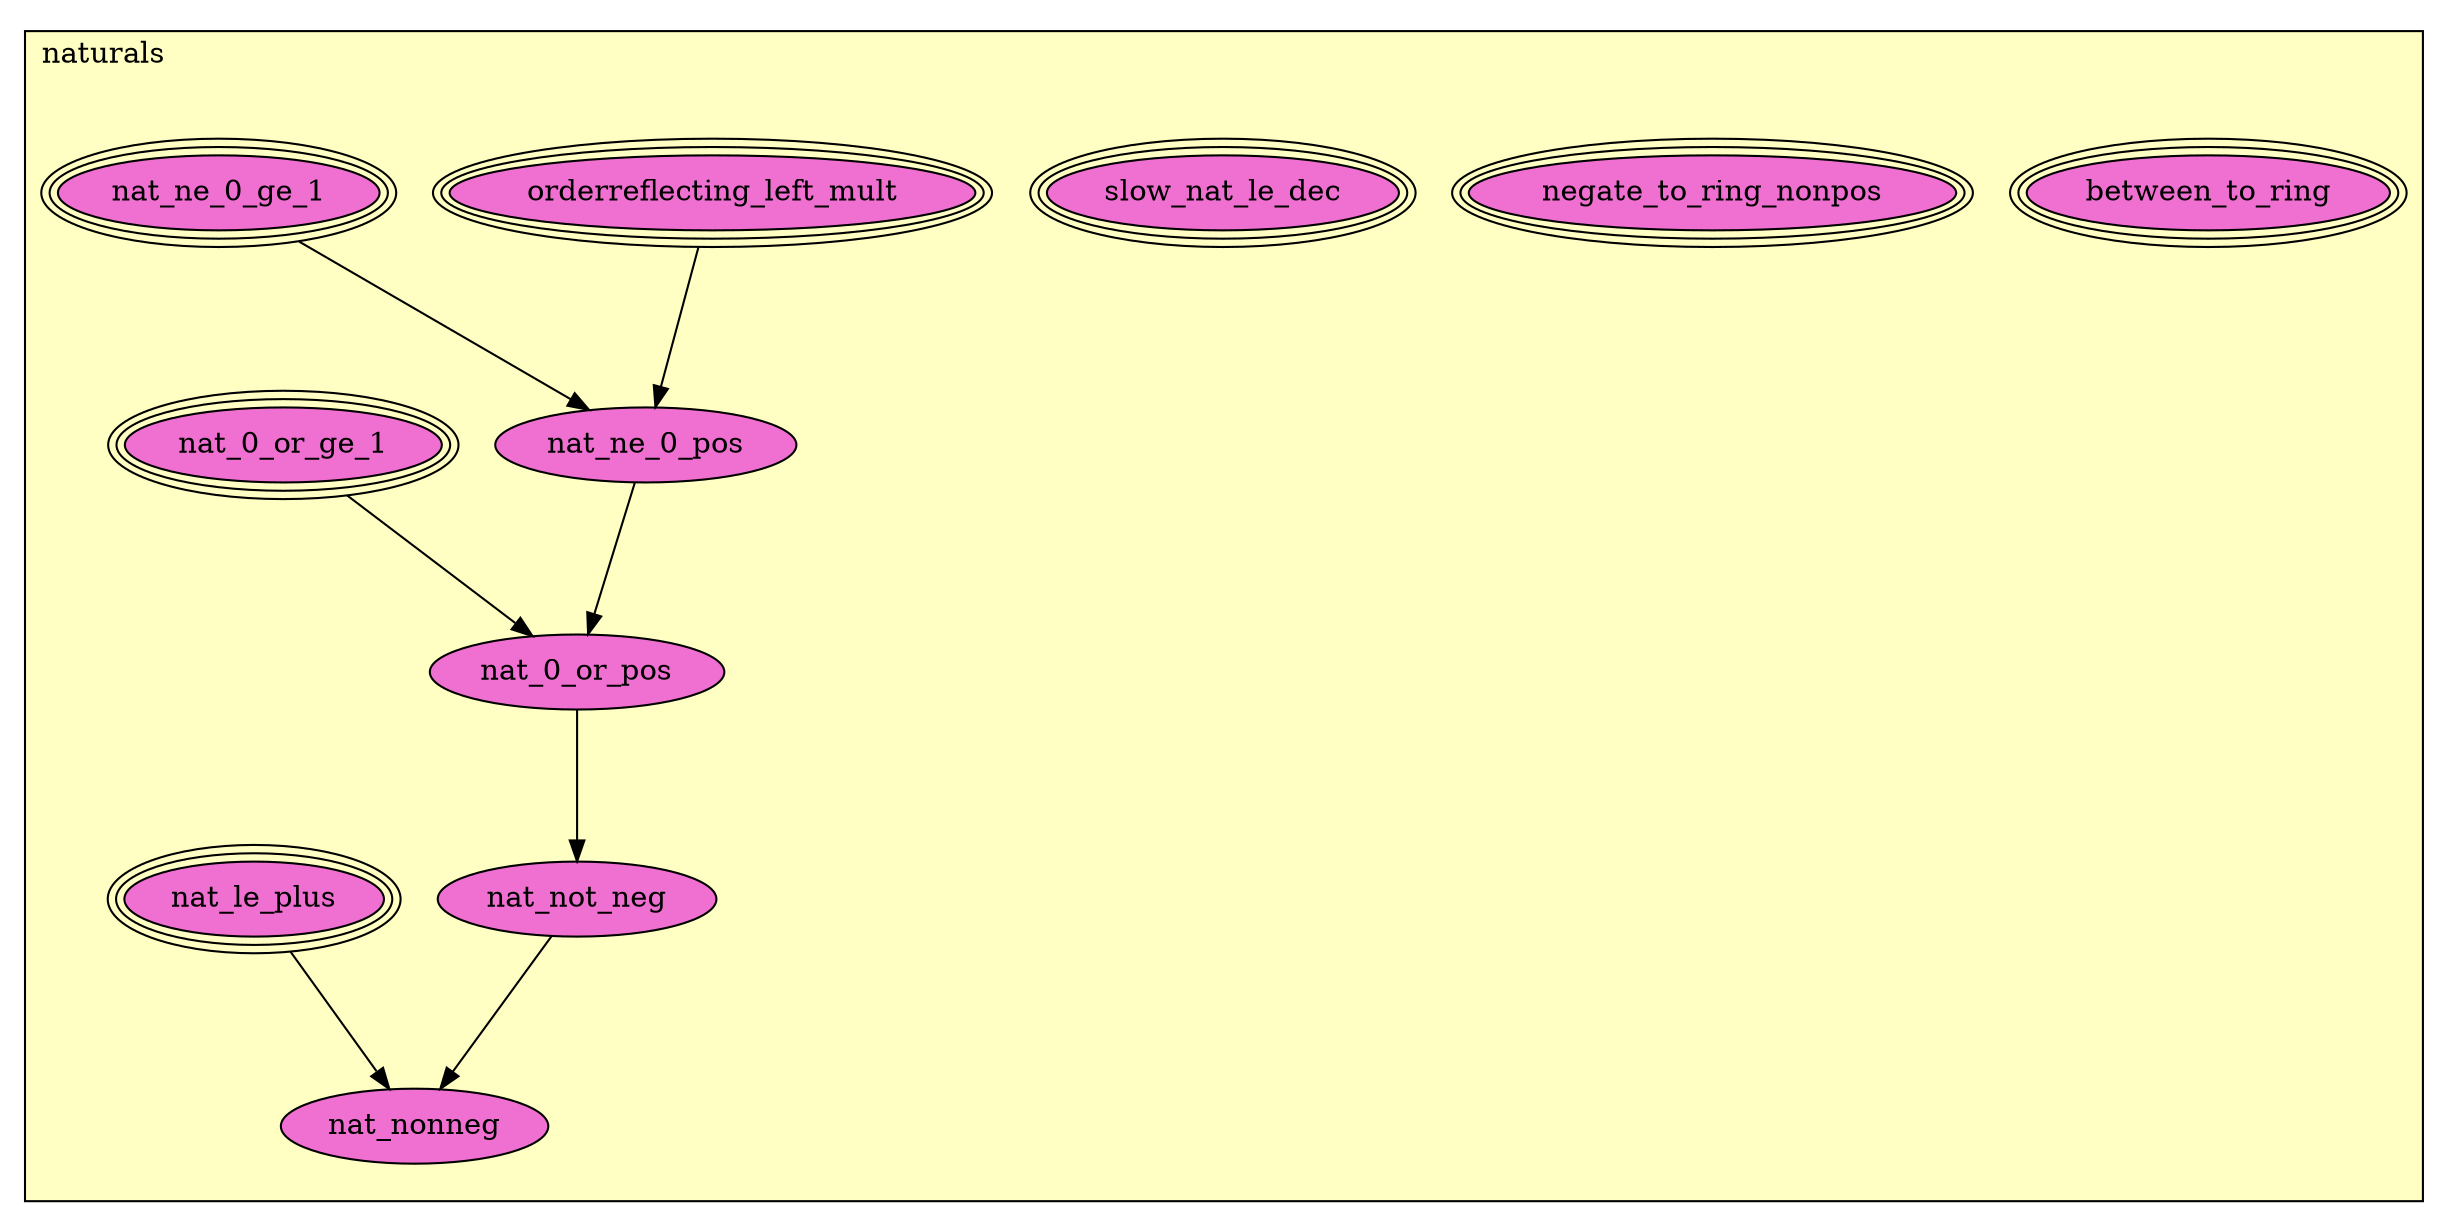 digraph HoTT_Classes_orders_naturals {
  graph [ratio=0.5]
  node [style=filled]
naturals_between_to_ring [label="between_to_ring", URL=<naturals.html#between_to_ring>, peripheries=3, fillcolor="#F070D1"] ;
naturals_negate_to_ring_nonpos [label="negate_to_ring_nonpos", URL=<naturals.html#negate_to_ring_nonpos>, peripheries=3, fillcolor="#F070D1"] ;
naturals_slow_nat_le_dec [label="slow_nat_le_dec", URL=<naturals.html#slow_nat_le_dec>, peripheries=3, fillcolor="#F070D1"] ;
naturals_orderreflecting_left_mult [label="orderreflecting_left_mult", URL=<naturals.html#orderreflecting_left_mult>, peripheries=3, fillcolor="#F070D1"] ;
naturals_nat_ne_0_ge_1 [label="nat_ne_0_ge_1", URL=<naturals.html#nat_ne_0_ge_1>, peripheries=3, fillcolor="#F070D1"] ;
naturals_nat_ne_0_pos [label="nat_ne_0_pos", URL=<naturals.html#nat_ne_0_pos>, fillcolor="#F070D1"] ;
naturals_nat_0_or_ge_1 [label="nat_0_or_ge_1", URL=<naturals.html#nat_0_or_ge_1>, peripheries=3, fillcolor="#F070D1"] ;
naturals_nat_0_or_pos [label="nat_0_or_pos", URL=<naturals.html#nat_0_or_pos>, fillcolor="#F070D1"] ;
naturals_nat_not_neg [label="nat_not_neg", URL=<naturals.html#nat_not_neg>, fillcolor="#F070D1"] ;
naturals_nat_le_plus [label="nat_le_plus", URL=<naturals.html#nat_le_plus>, peripheries=3, fillcolor="#F070D1"] ;
naturals_nat_nonneg [label="nat_nonneg", URL=<naturals.html#nat_nonneg>, fillcolor="#F070D1"] ;
  naturals_orderreflecting_left_mult -> naturals_nat_ne_0_pos [] ;
  naturals_nat_ne_0_ge_1 -> naturals_nat_ne_0_pos [] ;
  naturals_nat_ne_0_pos -> naturals_nat_0_or_pos [] ;
  naturals_nat_0_or_ge_1 -> naturals_nat_0_or_pos [] ;
  naturals_nat_0_or_pos -> naturals_nat_not_neg [] ;
  naturals_nat_not_neg -> naturals_nat_nonneg [] ;
  naturals_nat_le_plus -> naturals_nat_nonneg [] ;
subgraph cluster_naturals { label="naturals"; fillcolor="#FFFFC3"; labeljust=l; style=filled 
naturals_nat_nonneg; naturals_nat_le_plus; naturals_nat_not_neg; naturals_nat_0_or_pos; naturals_nat_0_or_ge_1; naturals_nat_ne_0_pos; naturals_nat_ne_0_ge_1; naturals_orderreflecting_left_mult; naturals_slow_nat_le_dec; naturals_negate_to_ring_nonpos; naturals_between_to_ring; };
} /* END */
